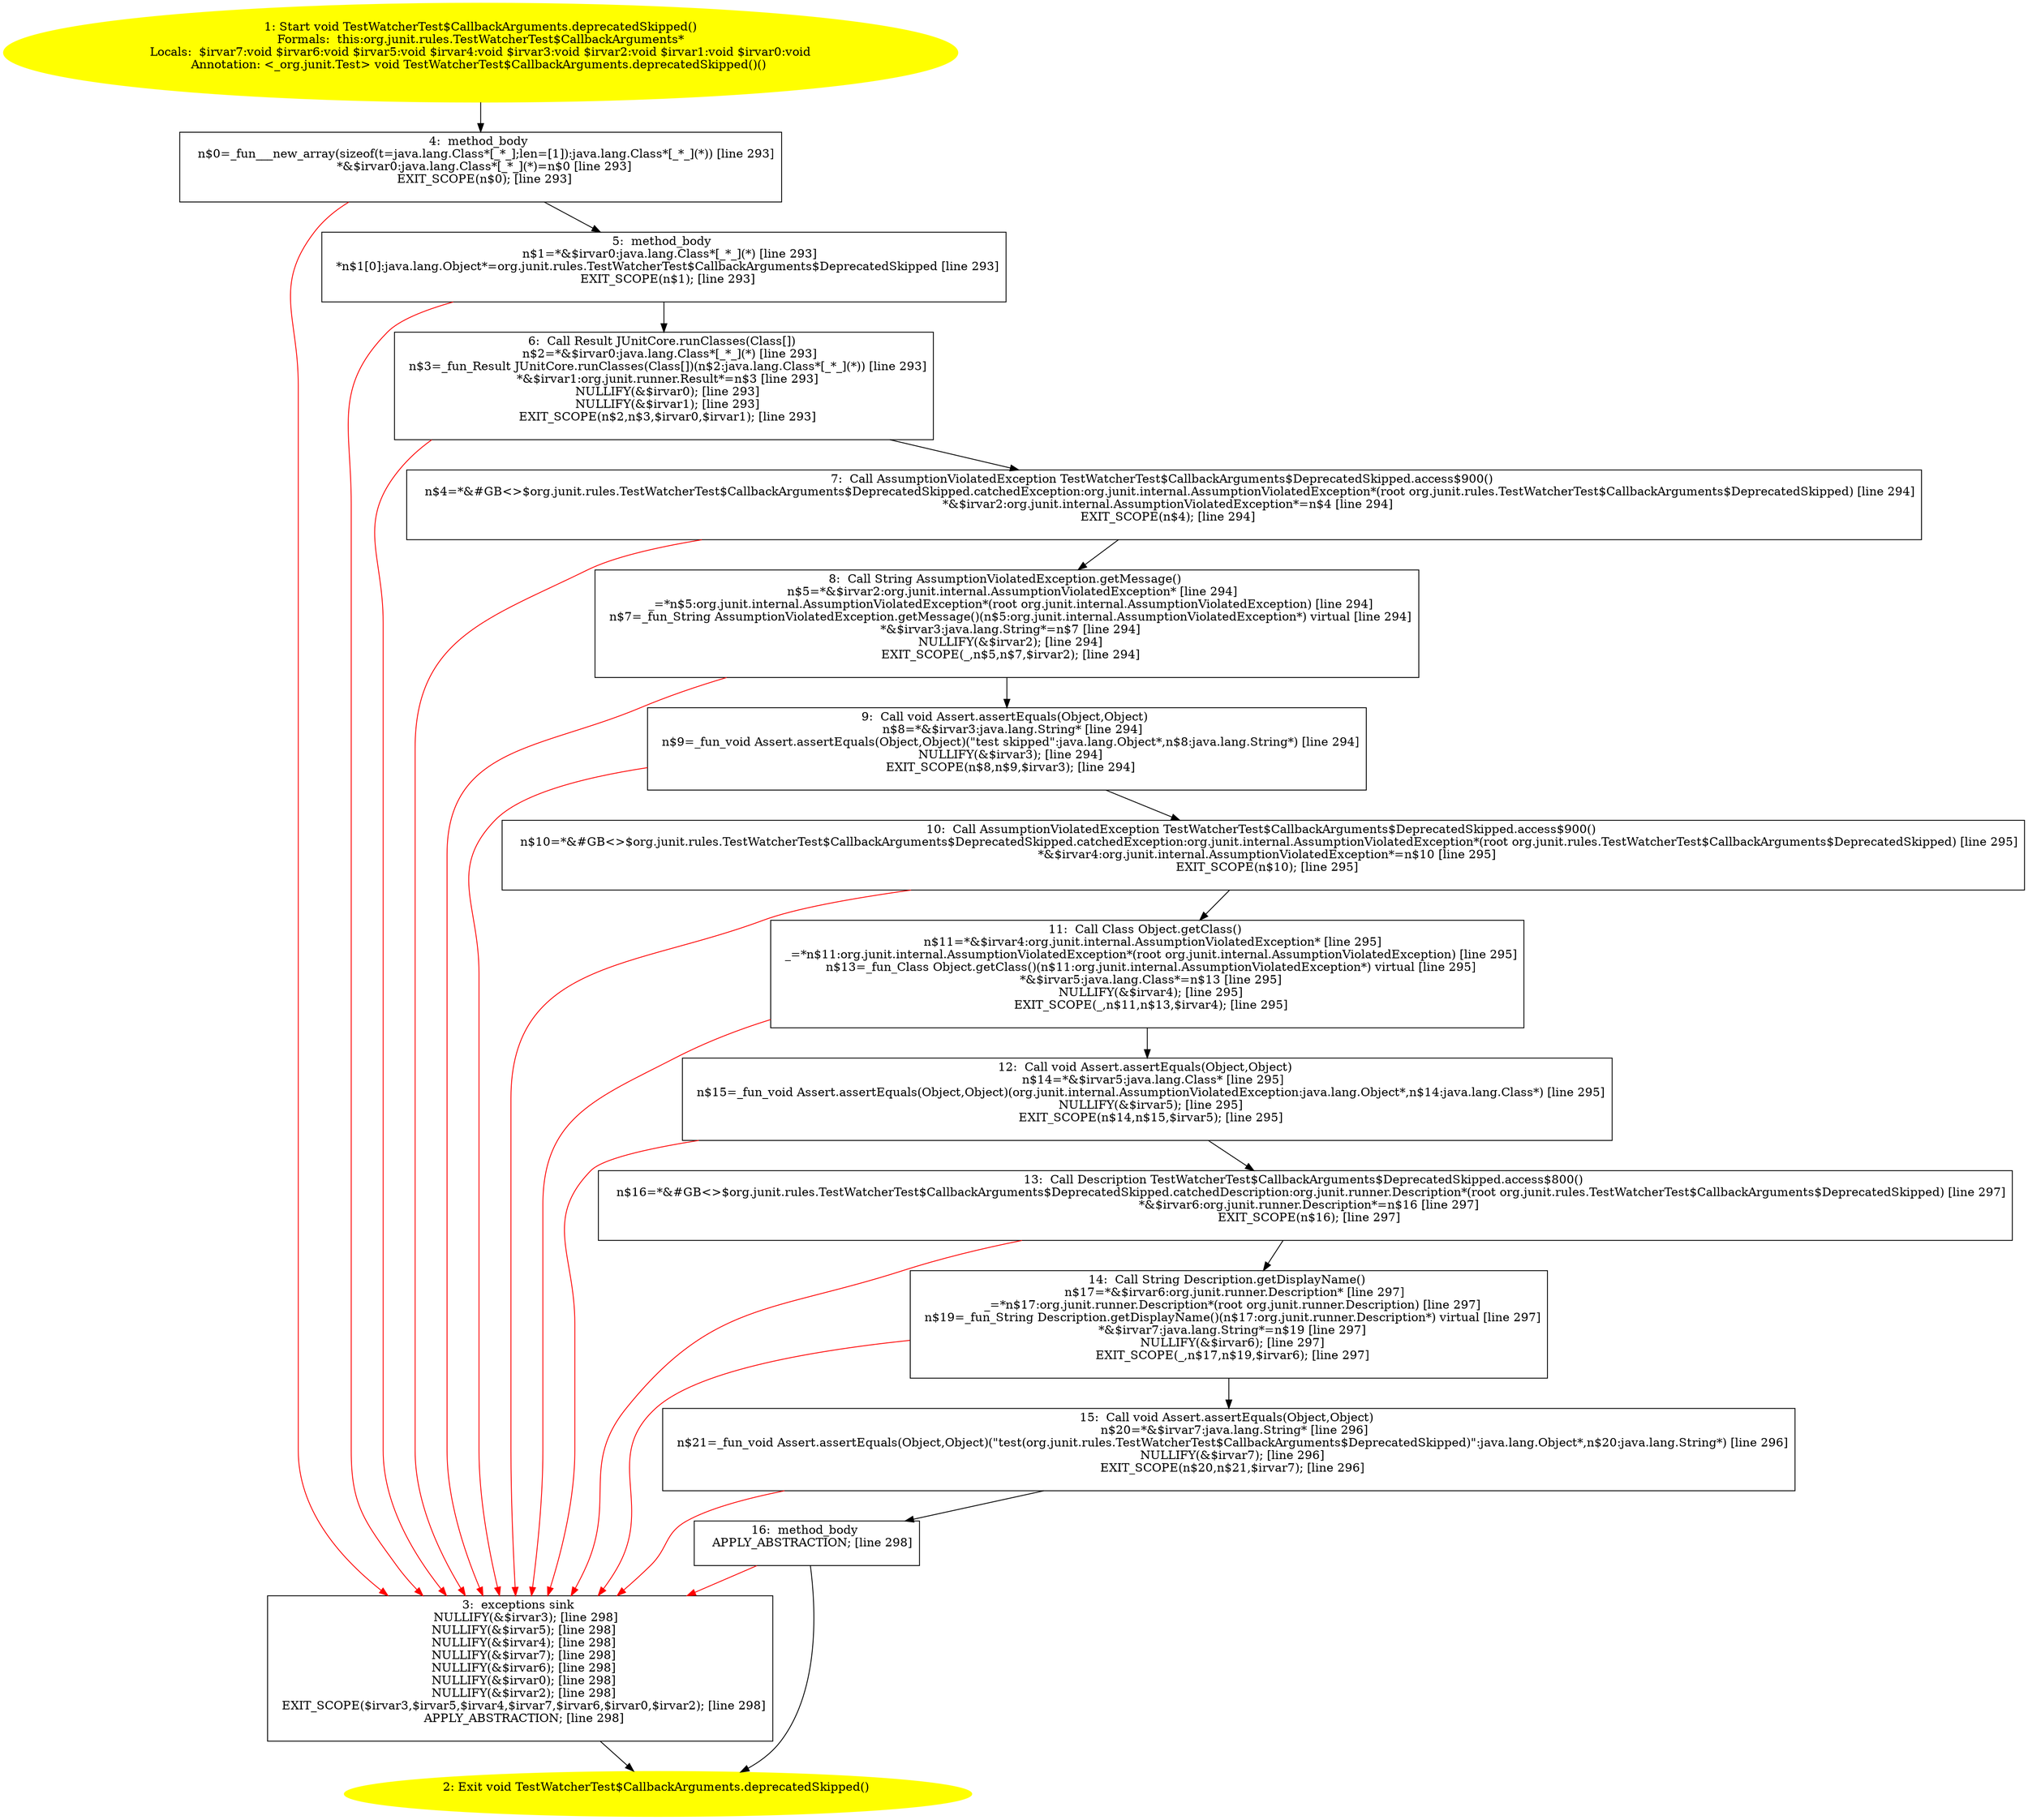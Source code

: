 /* @generated */
digraph cfg {
"org.junit.rules.TestWatcherTest$CallbackArguments.deprecatedSkipped():void.b840106ab7deb33fe88523bcfcda7ab4_1" [label="1: Start void TestWatcherTest$CallbackArguments.deprecatedSkipped()\nFormals:  this:org.junit.rules.TestWatcherTest$CallbackArguments*\nLocals:  $irvar7:void $irvar6:void $irvar5:void $irvar4:void $irvar3:void $irvar2:void $irvar1:void $irvar0:void\nAnnotation: <_org.junit.Test> void TestWatcherTest$CallbackArguments.deprecatedSkipped()() \n  " color=yellow style=filled]
	

	 "org.junit.rules.TestWatcherTest$CallbackArguments.deprecatedSkipped():void.b840106ab7deb33fe88523bcfcda7ab4_1" -> "org.junit.rules.TestWatcherTest$CallbackArguments.deprecatedSkipped():void.b840106ab7deb33fe88523bcfcda7ab4_4" ;
"org.junit.rules.TestWatcherTest$CallbackArguments.deprecatedSkipped():void.b840106ab7deb33fe88523bcfcda7ab4_2" [label="2: Exit void TestWatcherTest$CallbackArguments.deprecatedSkipped() \n  " color=yellow style=filled]
	

"org.junit.rules.TestWatcherTest$CallbackArguments.deprecatedSkipped():void.b840106ab7deb33fe88523bcfcda7ab4_3" [label="3:  exceptions sink \n   NULLIFY(&$irvar3); [line 298]\n  NULLIFY(&$irvar5); [line 298]\n  NULLIFY(&$irvar4); [line 298]\n  NULLIFY(&$irvar7); [line 298]\n  NULLIFY(&$irvar6); [line 298]\n  NULLIFY(&$irvar0); [line 298]\n  NULLIFY(&$irvar2); [line 298]\n  EXIT_SCOPE($irvar3,$irvar5,$irvar4,$irvar7,$irvar6,$irvar0,$irvar2); [line 298]\n  APPLY_ABSTRACTION; [line 298]\n " shape="box"]
	

	 "org.junit.rules.TestWatcherTest$CallbackArguments.deprecatedSkipped():void.b840106ab7deb33fe88523bcfcda7ab4_3" -> "org.junit.rules.TestWatcherTest$CallbackArguments.deprecatedSkipped():void.b840106ab7deb33fe88523bcfcda7ab4_2" ;
"org.junit.rules.TestWatcherTest$CallbackArguments.deprecatedSkipped():void.b840106ab7deb33fe88523bcfcda7ab4_4" [label="4:  method_body \n   n$0=_fun___new_array(sizeof(t=java.lang.Class*[_*_];len=[1]):java.lang.Class*[_*_](*)) [line 293]\n  *&$irvar0:java.lang.Class*[_*_](*)=n$0 [line 293]\n  EXIT_SCOPE(n$0); [line 293]\n " shape="box"]
	

	 "org.junit.rules.TestWatcherTest$CallbackArguments.deprecatedSkipped():void.b840106ab7deb33fe88523bcfcda7ab4_4" -> "org.junit.rules.TestWatcherTest$CallbackArguments.deprecatedSkipped():void.b840106ab7deb33fe88523bcfcda7ab4_5" ;
	 "org.junit.rules.TestWatcherTest$CallbackArguments.deprecatedSkipped():void.b840106ab7deb33fe88523bcfcda7ab4_4" -> "org.junit.rules.TestWatcherTest$CallbackArguments.deprecatedSkipped():void.b840106ab7deb33fe88523bcfcda7ab4_3" [color="red" ];
"org.junit.rules.TestWatcherTest$CallbackArguments.deprecatedSkipped():void.b840106ab7deb33fe88523bcfcda7ab4_5" [label="5:  method_body \n   n$1=*&$irvar0:java.lang.Class*[_*_](*) [line 293]\n  *n$1[0]:java.lang.Object*=org.junit.rules.TestWatcherTest$CallbackArguments$DeprecatedSkipped [line 293]\n  EXIT_SCOPE(n$1); [line 293]\n " shape="box"]
	

	 "org.junit.rules.TestWatcherTest$CallbackArguments.deprecatedSkipped():void.b840106ab7deb33fe88523bcfcda7ab4_5" -> "org.junit.rules.TestWatcherTest$CallbackArguments.deprecatedSkipped():void.b840106ab7deb33fe88523bcfcda7ab4_6" ;
	 "org.junit.rules.TestWatcherTest$CallbackArguments.deprecatedSkipped():void.b840106ab7deb33fe88523bcfcda7ab4_5" -> "org.junit.rules.TestWatcherTest$CallbackArguments.deprecatedSkipped():void.b840106ab7deb33fe88523bcfcda7ab4_3" [color="red" ];
"org.junit.rules.TestWatcherTest$CallbackArguments.deprecatedSkipped():void.b840106ab7deb33fe88523bcfcda7ab4_6" [label="6:  Call Result JUnitCore.runClasses(Class[]) \n   n$2=*&$irvar0:java.lang.Class*[_*_](*) [line 293]\n  n$3=_fun_Result JUnitCore.runClasses(Class[])(n$2:java.lang.Class*[_*_](*)) [line 293]\n  *&$irvar1:org.junit.runner.Result*=n$3 [line 293]\n  NULLIFY(&$irvar0); [line 293]\n  NULLIFY(&$irvar1); [line 293]\n  EXIT_SCOPE(n$2,n$3,$irvar0,$irvar1); [line 293]\n " shape="box"]
	

	 "org.junit.rules.TestWatcherTest$CallbackArguments.deprecatedSkipped():void.b840106ab7deb33fe88523bcfcda7ab4_6" -> "org.junit.rules.TestWatcherTest$CallbackArguments.deprecatedSkipped():void.b840106ab7deb33fe88523bcfcda7ab4_7" ;
	 "org.junit.rules.TestWatcherTest$CallbackArguments.deprecatedSkipped():void.b840106ab7deb33fe88523bcfcda7ab4_6" -> "org.junit.rules.TestWatcherTest$CallbackArguments.deprecatedSkipped():void.b840106ab7deb33fe88523bcfcda7ab4_3" [color="red" ];
"org.junit.rules.TestWatcherTest$CallbackArguments.deprecatedSkipped():void.b840106ab7deb33fe88523bcfcda7ab4_7" [label="7:  Call AssumptionViolatedException TestWatcherTest$CallbackArguments$DeprecatedSkipped.access$900() \n   n$4=*&#GB<>$org.junit.rules.TestWatcherTest$CallbackArguments$DeprecatedSkipped.catchedException:org.junit.internal.AssumptionViolatedException*(root org.junit.rules.TestWatcherTest$CallbackArguments$DeprecatedSkipped) [line 294]\n  *&$irvar2:org.junit.internal.AssumptionViolatedException*=n$4 [line 294]\n  EXIT_SCOPE(n$4); [line 294]\n " shape="box"]
	

	 "org.junit.rules.TestWatcherTest$CallbackArguments.deprecatedSkipped():void.b840106ab7deb33fe88523bcfcda7ab4_7" -> "org.junit.rules.TestWatcherTest$CallbackArguments.deprecatedSkipped():void.b840106ab7deb33fe88523bcfcda7ab4_8" ;
	 "org.junit.rules.TestWatcherTest$CallbackArguments.deprecatedSkipped():void.b840106ab7deb33fe88523bcfcda7ab4_7" -> "org.junit.rules.TestWatcherTest$CallbackArguments.deprecatedSkipped():void.b840106ab7deb33fe88523bcfcda7ab4_3" [color="red" ];
"org.junit.rules.TestWatcherTest$CallbackArguments.deprecatedSkipped():void.b840106ab7deb33fe88523bcfcda7ab4_8" [label="8:  Call String AssumptionViolatedException.getMessage() \n   n$5=*&$irvar2:org.junit.internal.AssumptionViolatedException* [line 294]\n  _=*n$5:org.junit.internal.AssumptionViolatedException*(root org.junit.internal.AssumptionViolatedException) [line 294]\n  n$7=_fun_String AssumptionViolatedException.getMessage()(n$5:org.junit.internal.AssumptionViolatedException*) virtual [line 294]\n  *&$irvar3:java.lang.String*=n$7 [line 294]\n  NULLIFY(&$irvar2); [line 294]\n  EXIT_SCOPE(_,n$5,n$7,$irvar2); [line 294]\n " shape="box"]
	

	 "org.junit.rules.TestWatcherTest$CallbackArguments.deprecatedSkipped():void.b840106ab7deb33fe88523bcfcda7ab4_8" -> "org.junit.rules.TestWatcherTest$CallbackArguments.deprecatedSkipped():void.b840106ab7deb33fe88523bcfcda7ab4_9" ;
	 "org.junit.rules.TestWatcherTest$CallbackArguments.deprecatedSkipped():void.b840106ab7deb33fe88523bcfcda7ab4_8" -> "org.junit.rules.TestWatcherTest$CallbackArguments.deprecatedSkipped():void.b840106ab7deb33fe88523bcfcda7ab4_3" [color="red" ];
"org.junit.rules.TestWatcherTest$CallbackArguments.deprecatedSkipped():void.b840106ab7deb33fe88523bcfcda7ab4_9" [label="9:  Call void Assert.assertEquals(Object,Object) \n   n$8=*&$irvar3:java.lang.String* [line 294]\n  n$9=_fun_void Assert.assertEquals(Object,Object)(\"test skipped\":java.lang.Object*,n$8:java.lang.String*) [line 294]\n  NULLIFY(&$irvar3); [line 294]\n  EXIT_SCOPE(n$8,n$9,$irvar3); [line 294]\n " shape="box"]
	

	 "org.junit.rules.TestWatcherTest$CallbackArguments.deprecatedSkipped():void.b840106ab7deb33fe88523bcfcda7ab4_9" -> "org.junit.rules.TestWatcherTest$CallbackArguments.deprecatedSkipped():void.b840106ab7deb33fe88523bcfcda7ab4_10" ;
	 "org.junit.rules.TestWatcherTest$CallbackArguments.deprecatedSkipped():void.b840106ab7deb33fe88523bcfcda7ab4_9" -> "org.junit.rules.TestWatcherTest$CallbackArguments.deprecatedSkipped():void.b840106ab7deb33fe88523bcfcda7ab4_3" [color="red" ];
"org.junit.rules.TestWatcherTest$CallbackArguments.deprecatedSkipped():void.b840106ab7deb33fe88523bcfcda7ab4_10" [label="10:  Call AssumptionViolatedException TestWatcherTest$CallbackArguments$DeprecatedSkipped.access$900() \n   n$10=*&#GB<>$org.junit.rules.TestWatcherTest$CallbackArguments$DeprecatedSkipped.catchedException:org.junit.internal.AssumptionViolatedException*(root org.junit.rules.TestWatcherTest$CallbackArguments$DeprecatedSkipped) [line 295]\n  *&$irvar4:org.junit.internal.AssumptionViolatedException*=n$10 [line 295]\n  EXIT_SCOPE(n$10); [line 295]\n " shape="box"]
	

	 "org.junit.rules.TestWatcherTest$CallbackArguments.deprecatedSkipped():void.b840106ab7deb33fe88523bcfcda7ab4_10" -> "org.junit.rules.TestWatcherTest$CallbackArguments.deprecatedSkipped():void.b840106ab7deb33fe88523bcfcda7ab4_11" ;
	 "org.junit.rules.TestWatcherTest$CallbackArguments.deprecatedSkipped():void.b840106ab7deb33fe88523bcfcda7ab4_10" -> "org.junit.rules.TestWatcherTest$CallbackArguments.deprecatedSkipped():void.b840106ab7deb33fe88523bcfcda7ab4_3" [color="red" ];
"org.junit.rules.TestWatcherTest$CallbackArguments.deprecatedSkipped():void.b840106ab7deb33fe88523bcfcda7ab4_11" [label="11:  Call Class Object.getClass() \n   n$11=*&$irvar4:org.junit.internal.AssumptionViolatedException* [line 295]\n  _=*n$11:org.junit.internal.AssumptionViolatedException*(root org.junit.internal.AssumptionViolatedException) [line 295]\n  n$13=_fun_Class Object.getClass()(n$11:org.junit.internal.AssumptionViolatedException*) virtual [line 295]\n  *&$irvar5:java.lang.Class*=n$13 [line 295]\n  NULLIFY(&$irvar4); [line 295]\n  EXIT_SCOPE(_,n$11,n$13,$irvar4); [line 295]\n " shape="box"]
	

	 "org.junit.rules.TestWatcherTest$CallbackArguments.deprecatedSkipped():void.b840106ab7deb33fe88523bcfcda7ab4_11" -> "org.junit.rules.TestWatcherTest$CallbackArguments.deprecatedSkipped():void.b840106ab7deb33fe88523bcfcda7ab4_12" ;
	 "org.junit.rules.TestWatcherTest$CallbackArguments.deprecatedSkipped():void.b840106ab7deb33fe88523bcfcda7ab4_11" -> "org.junit.rules.TestWatcherTest$CallbackArguments.deprecatedSkipped():void.b840106ab7deb33fe88523bcfcda7ab4_3" [color="red" ];
"org.junit.rules.TestWatcherTest$CallbackArguments.deprecatedSkipped():void.b840106ab7deb33fe88523bcfcda7ab4_12" [label="12:  Call void Assert.assertEquals(Object,Object) \n   n$14=*&$irvar5:java.lang.Class* [line 295]\n  n$15=_fun_void Assert.assertEquals(Object,Object)(org.junit.internal.AssumptionViolatedException:java.lang.Object*,n$14:java.lang.Class*) [line 295]\n  NULLIFY(&$irvar5); [line 295]\n  EXIT_SCOPE(n$14,n$15,$irvar5); [line 295]\n " shape="box"]
	

	 "org.junit.rules.TestWatcherTest$CallbackArguments.deprecatedSkipped():void.b840106ab7deb33fe88523bcfcda7ab4_12" -> "org.junit.rules.TestWatcherTest$CallbackArguments.deprecatedSkipped():void.b840106ab7deb33fe88523bcfcda7ab4_13" ;
	 "org.junit.rules.TestWatcherTest$CallbackArguments.deprecatedSkipped():void.b840106ab7deb33fe88523bcfcda7ab4_12" -> "org.junit.rules.TestWatcherTest$CallbackArguments.deprecatedSkipped():void.b840106ab7deb33fe88523bcfcda7ab4_3" [color="red" ];
"org.junit.rules.TestWatcherTest$CallbackArguments.deprecatedSkipped():void.b840106ab7deb33fe88523bcfcda7ab4_13" [label="13:  Call Description TestWatcherTest$CallbackArguments$DeprecatedSkipped.access$800() \n   n$16=*&#GB<>$org.junit.rules.TestWatcherTest$CallbackArguments$DeprecatedSkipped.catchedDescription:org.junit.runner.Description*(root org.junit.rules.TestWatcherTest$CallbackArguments$DeprecatedSkipped) [line 297]\n  *&$irvar6:org.junit.runner.Description*=n$16 [line 297]\n  EXIT_SCOPE(n$16); [line 297]\n " shape="box"]
	

	 "org.junit.rules.TestWatcherTest$CallbackArguments.deprecatedSkipped():void.b840106ab7deb33fe88523bcfcda7ab4_13" -> "org.junit.rules.TestWatcherTest$CallbackArguments.deprecatedSkipped():void.b840106ab7deb33fe88523bcfcda7ab4_14" ;
	 "org.junit.rules.TestWatcherTest$CallbackArguments.deprecatedSkipped():void.b840106ab7deb33fe88523bcfcda7ab4_13" -> "org.junit.rules.TestWatcherTest$CallbackArguments.deprecatedSkipped():void.b840106ab7deb33fe88523bcfcda7ab4_3" [color="red" ];
"org.junit.rules.TestWatcherTest$CallbackArguments.deprecatedSkipped():void.b840106ab7deb33fe88523bcfcda7ab4_14" [label="14:  Call String Description.getDisplayName() \n   n$17=*&$irvar6:org.junit.runner.Description* [line 297]\n  _=*n$17:org.junit.runner.Description*(root org.junit.runner.Description) [line 297]\n  n$19=_fun_String Description.getDisplayName()(n$17:org.junit.runner.Description*) virtual [line 297]\n  *&$irvar7:java.lang.String*=n$19 [line 297]\n  NULLIFY(&$irvar6); [line 297]\n  EXIT_SCOPE(_,n$17,n$19,$irvar6); [line 297]\n " shape="box"]
	

	 "org.junit.rules.TestWatcherTest$CallbackArguments.deprecatedSkipped():void.b840106ab7deb33fe88523bcfcda7ab4_14" -> "org.junit.rules.TestWatcherTest$CallbackArguments.deprecatedSkipped():void.b840106ab7deb33fe88523bcfcda7ab4_15" ;
	 "org.junit.rules.TestWatcherTest$CallbackArguments.deprecatedSkipped():void.b840106ab7deb33fe88523bcfcda7ab4_14" -> "org.junit.rules.TestWatcherTest$CallbackArguments.deprecatedSkipped():void.b840106ab7deb33fe88523bcfcda7ab4_3" [color="red" ];
"org.junit.rules.TestWatcherTest$CallbackArguments.deprecatedSkipped():void.b840106ab7deb33fe88523bcfcda7ab4_15" [label="15:  Call void Assert.assertEquals(Object,Object) \n   n$20=*&$irvar7:java.lang.String* [line 296]\n  n$21=_fun_void Assert.assertEquals(Object,Object)(\"test(org.junit.rules.TestWatcherTest$CallbackArguments$DeprecatedSkipped)\":java.lang.Object*,n$20:java.lang.String*) [line 296]\n  NULLIFY(&$irvar7); [line 296]\n  EXIT_SCOPE(n$20,n$21,$irvar7); [line 296]\n " shape="box"]
	

	 "org.junit.rules.TestWatcherTest$CallbackArguments.deprecatedSkipped():void.b840106ab7deb33fe88523bcfcda7ab4_15" -> "org.junit.rules.TestWatcherTest$CallbackArguments.deprecatedSkipped():void.b840106ab7deb33fe88523bcfcda7ab4_16" ;
	 "org.junit.rules.TestWatcherTest$CallbackArguments.deprecatedSkipped():void.b840106ab7deb33fe88523bcfcda7ab4_15" -> "org.junit.rules.TestWatcherTest$CallbackArguments.deprecatedSkipped():void.b840106ab7deb33fe88523bcfcda7ab4_3" [color="red" ];
"org.junit.rules.TestWatcherTest$CallbackArguments.deprecatedSkipped():void.b840106ab7deb33fe88523bcfcda7ab4_16" [label="16:  method_body \n   APPLY_ABSTRACTION; [line 298]\n " shape="box"]
	

	 "org.junit.rules.TestWatcherTest$CallbackArguments.deprecatedSkipped():void.b840106ab7deb33fe88523bcfcda7ab4_16" -> "org.junit.rules.TestWatcherTest$CallbackArguments.deprecatedSkipped():void.b840106ab7deb33fe88523bcfcda7ab4_2" ;
	 "org.junit.rules.TestWatcherTest$CallbackArguments.deprecatedSkipped():void.b840106ab7deb33fe88523bcfcda7ab4_16" -> "org.junit.rules.TestWatcherTest$CallbackArguments.deprecatedSkipped():void.b840106ab7deb33fe88523bcfcda7ab4_3" [color="red" ];
}
